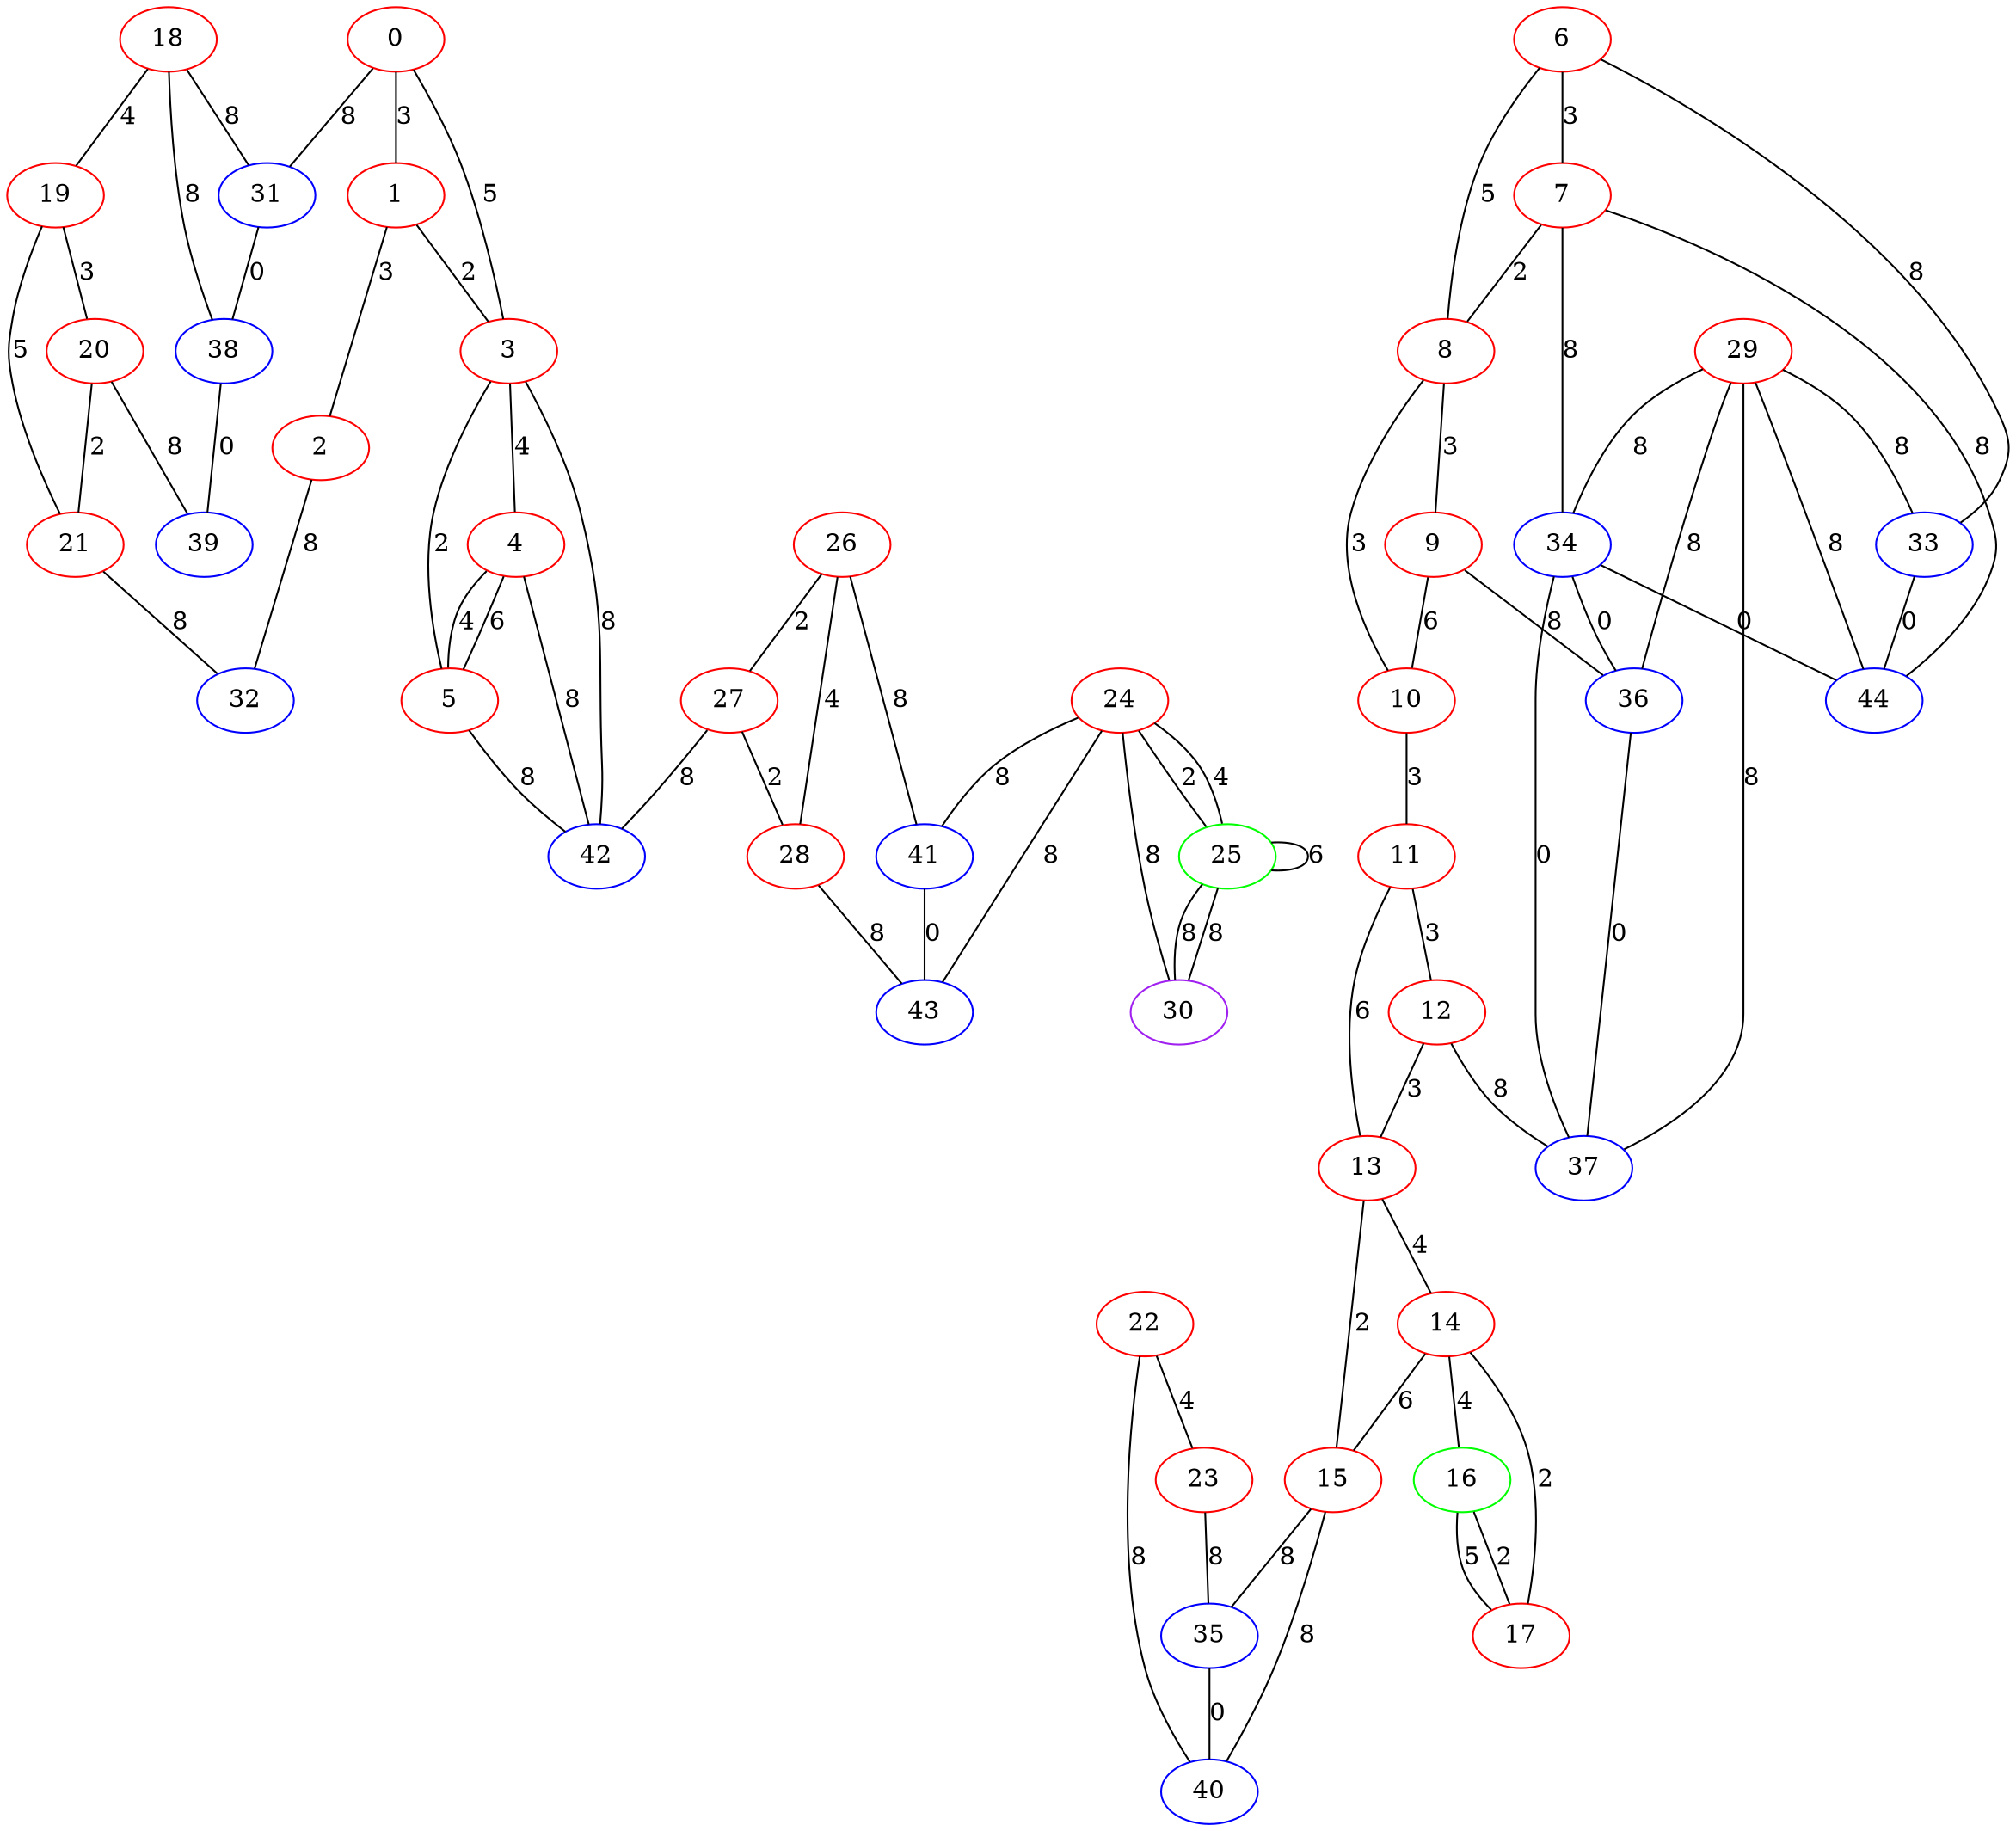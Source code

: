 graph "" {
0 [color=red, weight=1];
1 [color=red, weight=1];
2 [color=red, weight=1];
3 [color=red, weight=1];
4 [color=red, weight=1];
5 [color=red, weight=1];
6 [color=red, weight=1];
7 [color=red, weight=1];
8 [color=red, weight=1];
9 [color=red, weight=1];
10 [color=red, weight=1];
11 [color=red, weight=1];
12 [color=red, weight=1];
13 [color=red, weight=1];
14 [color=red, weight=1];
15 [color=red, weight=1];
16 [color=green, weight=2];
17 [color=red, weight=1];
18 [color=red, weight=1];
19 [color=red, weight=1];
20 [color=red, weight=1];
21 [color=red, weight=1];
22 [color=red, weight=1];
23 [color=red, weight=1];
24 [color=red, weight=1];
25 [color=green, weight=2];
26 [color=red, weight=1];
27 [color=red, weight=1];
28 [color=red, weight=1];
29 [color=red, weight=1];
30 [color=purple, weight=4];
31 [color=blue, weight=3];
32 [color=blue, weight=3];
33 [color=blue, weight=3];
34 [color=blue, weight=3];
35 [color=blue, weight=3];
36 [color=blue, weight=3];
37 [color=blue, weight=3];
38 [color=blue, weight=3];
39 [color=blue, weight=3];
40 [color=blue, weight=3];
41 [color=blue, weight=3];
42 [color=blue, weight=3];
43 [color=blue, weight=3];
44 [color=blue, weight=3];
0 -- 1  [key=0, label=3];
0 -- 3  [key=0, label=5];
0 -- 31  [key=0, label=8];
1 -- 2  [key=0, label=3];
1 -- 3  [key=0, label=2];
2 -- 32  [key=0, label=8];
3 -- 42  [key=0, label=8];
3 -- 4  [key=0, label=4];
3 -- 5  [key=0, label=2];
4 -- 42  [key=0, label=8];
4 -- 5  [key=0, label=6];
4 -- 5  [key=1, label=4];
5 -- 42  [key=0, label=8];
6 -- 8  [key=0, label=5];
6 -- 33  [key=0, label=8];
6 -- 7  [key=0, label=3];
7 -- 8  [key=0, label=2];
7 -- 34  [key=0, label=8];
7 -- 44  [key=0, label=8];
8 -- 9  [key=0, label=3];
8 -- 10  [key=0, label=3];
9 -- 10  [key=0, label=6];
9 -- 36  [key=0, label=8];
10 -- 11  [key=0, label=3];
11 -- 12  [key=0, label=3];
11 -- 13  [key=0, label=6];
12 -- 13  [key=0, label=3];
12 -- 37  [key=0, label=8];
13 -- 14  [key=0, label=4];
13 -- 15  [key=0, label=2];
14 -- 16  [key=0, label=4];
14 -- 17  [key=0, label=2];
14 -- 15  [key=0, label=6];
15 -- 40  [key=0, label=8];
15 -- 35  [key=0, label=8];
16 -- 17  [key=0, label=5];
16 -- 17  [key=1, label=2];
18 -- 19  [key=0, label=4];
18 -- 38  [key=0, label=8];
18 -- 31  [key=0, label=8];
19 -- 20  [key=0, label=3];
19 -- 21  [key=0, label=5];
20 -- 21  [key=0, label=2];
20 -- 39  [key=0, label=8];
21 -- 32  [key=0, label=8];
22 -- 40  [key=0, label=8];
22 -- 23  [key=0, label=4];
23 -- 35  [key=0, label=8];
24 -- 25  [key=0, label=2];
24 -- 25  [key=1, label=4];
24 -- 43  [key=0, label=8];
24 -- 30  [key=0, label=8];
24 -- 41  [key=0, label=8];
25 -- 25  [key=0, label=6];
25 -- 30  [key=0, label=8];
25 -- 30  [key=1, label=8];
26 -- 41  [key=0, label=8];
26 -- 27  [key=0, label=2];
26 -- 28  [key=0, label=4];
27 -- 28  [key=0, label=2];
27 -- 42  [key=0, label=8];
28 -- 43  [key=0, label=8];
29 -- 33  [key=0, label=8];
29 -- 34  [key=0, label=8];
29 -- 36  [key=0, label=8];
29 -- 37  [key=0, label=8];
29 -- 44  [key=0, label=8];
31 -- 38  [key=0, label=0];
33 -- 44  [key=0, label=0];
34 -- 44  [key=0, label=0];
34 -- 36  [key=0, label=0];
34 -- 37  [key=0, label=0];
35 -- 40  [key=0, label=0];
36 -- 37  [key=0, label=0];
38 -- 39  [key=0, label=0];
41 -- 43  [key=0, label=0];
}
